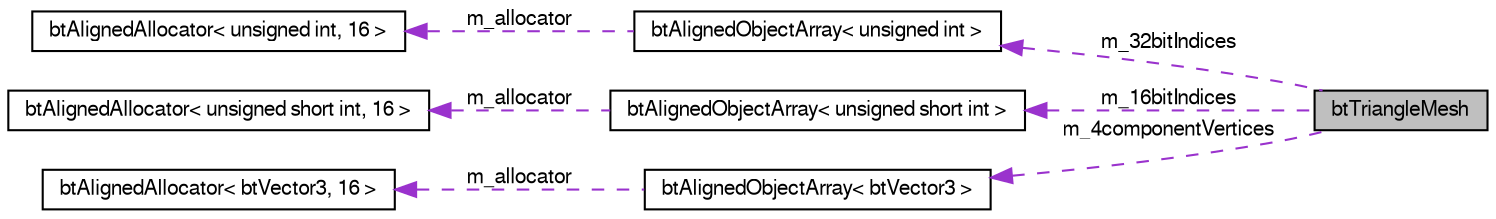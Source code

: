digraph G
{
  bgcolor="transparent";
  edge [fontname="FreeSans",fontsize=10,labelfontname="FreeSans",labelfontsize=10];
  node [fontname="FreeSans",fontsize=10,shape=record];
  rankdir=LR;
  Node1 [label="btTriangleMesh",height=0.2,width=0.4,color="black", fillcolor="grey75", style="filled" fontcolor="black"];
  Node2 -> Node1 [dir=back,color="darkorchid3",fontsize=10,style="dashed",label="m_32bitIndices"];
  Node2 [label="btAlignedObjectArray\< unsigned int \>",height=0.2,width=0.4,color="black",URL="$classbt_aligned_object_array.html"];
  Node3 -> Node2 [dir=back,color="darkorchid3",fontsize=10,style="dashed",label="m_allocator"];
  Node3 [label="btAlignedAllocator\< unsigned int, 16 \>",height=0.2,width=0.4,color="black",URL="$classbt_aligned_allocator.html"];
  Node4 -> Node1 [dir=back,color="darkorchid3",fontsize=10,style="dashed",label="m_16bitIndices"];
  Node4 [label="btAlignedObjectArray\< unsigned short int \>",height=0.2,width=0.4,color="black",URL="$classbt_aligned_object_array.html"];
  Node5 -> Node4 [dir=back,color="darkorchid3",fontsize=10,style="dashed",label="m_allocator"];
  Node5 [label="btAlignedAllocator\< unsigned short int, 16 \>",height=0.2,width=0.4,color="black",URL="$classbt_aligned_allocator.html"];
  Node6 -> Node1 [dir=back,color="darkorchid3",fontsize=10,style="dashed",label="m_4componentVertices"];
  Node6 [label="btAlignedObjectArray\< btVector3 \>",height=0.2,width=0.4,color="black",URL="$classbt_aligned_object_array.html"];
  Node7 -> Node6 [dir=back,color="darkorchid3",fontsize=10,style="dashed",label="m_allocator"];
  Node7 [label="btAlignedAllocator\< btVector3, 16 \>",height=0.2,width=0.4,color="black",URL="$classbt_aligned_allocator.html"];
}
